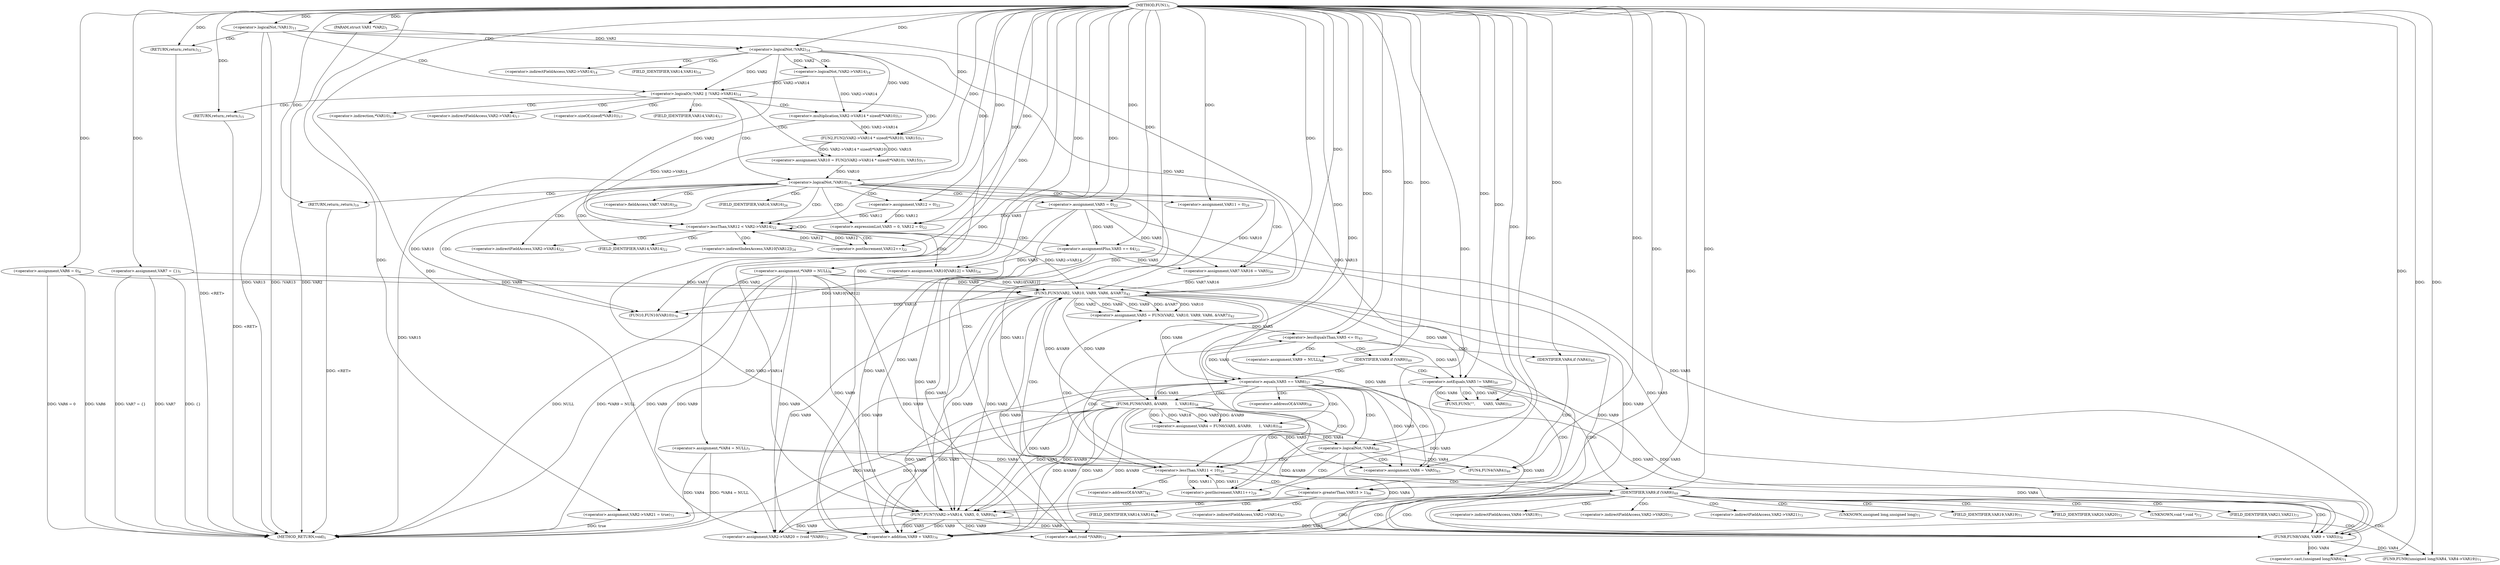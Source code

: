 digraph "FUN1" {  
"8" [label = <(METHOD,FUN1)<SUB>1</SUB>> ]
"203" [label = <(METHOD_RETURN,void)<SUB>1</SUB>> ]
"9" [label = <(PARAM,struct VAR1 *VAR2)<SUB>1</SUB>> ]
"12" [label = <(&lt;operator&gt;.assignment,*VAR4 = NULL)<SUB>3</SUB>> ]
"17" [label = <(&lt;operator&gt;.assignment,VAR6 = 0)<SUB>4</SUB>> ]
"21" [label = <(&lt;operator&gt;.assignment,VAR7 = {})<SUB>5</SUB>> ]
"25" [label = <(&lt;operator&gt;.assignment,*VAR9 = NULL)<SUB>6</SUB>> ]
"46" [label = <(&lt;operator&gt;.assignment,VAR10 = FUN2(VAR2-&gt;VAR14 * sizeof(*VAR10), VAR15))<SUB>17</SUB>> ]
"87" [label = <(&lt;operator&gt;.assignment,VAR7.VAR16 = VAR5)<SUB>26</SUB>> ]
"201" [label = <(FUN10,FUN10(VAR10))<SUB>76</SUB>> ]
"32" [label = <(&lt;operator&gt;.logicalNot,!VAR13)<SUB>11</SUB>> ]
"37" [label = <(&lt;operator&gt;.logicalOr,!VAR2 || !VAR2-&gt;VAR14)<SUB>14</SUB>> ]
"58" [label = <(&lt;operator&gt;.logicalNot,!VAR10)<SUB>18</SUB>> ]
"71" [label = <(&lt;operator&gt;.lessThan,VAR12 &lt; VAR2-&gt;VAR14)<SUB>22</SUB>> ]
"76" [label = <(&lt;operator&gt;.postIncrement,VAR12++)<SUB>22</SUB>> ]
"97" [label = <(&lt;operator&gt;.lessThan,VAR11 &lt; 10)<SUB>29</SUB>> ]
"100" [label = <(&lt;operator&gt;.postIncrement,VAR11++)<SUB>29</SUB>> ]
"162" [label = <(&lt;operator&gt;.greaterThan,VAR13 &gt; 1)<SUB>66</SUB>> ]
"174" [label = <(IDENTIFIER,VAR9,if (VAR9))<SUB>69</SUB>> ]
"35" [label = <(RETURN,return;,return;)<SUB>12</SUB>> ]
"45" [label = <(RETURN,return;,return;)<SUB>15</SUB>> ]
"48" [label = <(FUN2,FUN2(VAR2-&gt;VAR14 * sizeof(*VAR10), VAR15))<SUB>17</SUB>> ]
"61" [label = <(RETURN,return;,return;)<SUB>19</SUB>> ]
"64" [label = <(&lt;operator&gt;.expressionList,VAR5 = 0, VAR12 = 0)<SUB>22</SUB>> ]
"79" [label = <(&lt;operator&gt;.assignmentPlus,VAR5 += 64)<SUB>23</SUB>> ]
"82" [label = <(&lt;operator&gt;.assignment,VAR10[VAR12] = VAR5)<SUB>24</SUB>> ]
"94" [label = <(&lt;operator&gt;.assignment,VAR11 = 0)<SUB>29</SUB>> ]
"103" [label = <(&lt;operator&gt;.assignment,VAR5 = FUN3(VAR2, VAR10, VAR9, VAR6, &amp;VAR7))<SUB>42</SUB>> ]
"158" [label = <(&lt;operator&gt;.assignment,VAR6 = VAR5)<SUB>63</SUB>> ]
"166" [label = <(FUN7,FUN7(VAR2-&gt;VAR14, VAR5, 0, VAR9))<SUB>67</SUB>> ]
"176" [label = <(FUN8,FUN8(VAR4, VAR9 + VAR5))<SUB>70</SUB>> ]
"181" [label = <(FUN9,FUN9((unsigned long)VAR4, VAR4-&gt;VAR19))<SUB>71</SUB>> ]
"188" [label = <(&lt;operator&gt;.assignment,VAR2-&gt;VAR20 = (void *)VAR9)<SUB>72</SUB>> ]
"195" [label = <(&lt;operator&gt;.assignment,VAR2-&gt;VAR21 = true)<SUB>73</SUB>> ]
"38" [label = <(&lt;operator&gt;.logicalNot,!VAR2)<SUB>14</SUB>> ]
"40" [label = <(&lt;operator&gt;.logicalNot,!VAR2-&gt;VAR14)<SUB>14</SUB>> ]
"49" [label = <(&lt;operator&gt;.multiplication,VAR2-&gt;VAR14 * sizeof(*VAR10))<SUB>17</SUB>> ]
"113" [label = <(&lt;operator&gt;.lessEqualsThan,VAR5 &lt;= 0)<SUB>43</SUB>> ]
"127" [label = <(IDENTIFIER,VAR9,if (VAR9))<SUB>49</SUB>> ]
"141" [label = <(&lt;operator&gt;.equals,VAR5 == VAR6)<SUB>57</SUB>> ]
"65" [label = <(&lt;operator&gt;.assignment,VAR5 = 0)<SUB>22</SUB>> ]
"68" [label = <(&lt;operator&gt;.assignment,VAR12 = 0)<SUB>22</SUB>> ]
"105" [label = <(FUN3,FUN3(VAR2, VAR10, VAR9, VAR6, &amp;VAR7))<SUB>42</SUB>> ]
"117" [label = <(&lt;operator&gt;.assignment,VAR9 = NULL)<SUB>44</SUB>> ]
"145" [label = <(&lt;operator&gt;.assignment,VAR4 = FUN6(VAR5, &amp;VAR9,
						      1, VAR18))<SUB>58</SUB>> ]
"178" [label = <(&lt;operator&gt;.addition,VAR9 + VAR5)<SUB>70</SUB>> ]
"182" [label = <(&lt;operator&gt;.cast,(unsigned long)VAR4)<SUB>71</SUB>> ]
"192" [label = <(&lt;operator&gt;.cast,(void *)VAR9)<SUB>72</SUB>> ]
"121" [label = <(IDENTIFIER,VAR4,if (VAR4))<SUB>45</SUB>> ]
"130" [label = <(&lt;operator&gt;.notEquals,VAR5 != VAR6)<SUB>50</SUB>> ]
"154" [label = <(&lt;operator&gt;.logicalNot,!VAR4)<SUB>60</SUB>> ]
"123" [label = <(FUN4,FUN4(VAR4))<SUB>46</SUB>> ]
"134" [label = <(FUN5,FUN5(&quot;&quot;,
				       VAR5, VAR6))<SUB>51</SUB>> ]
"147" [label = <(FUN6,FUN6(VAR5, &amp;VAR9,
						      1, VAR18))<SUB>58</SUB>> ]
"88" [label = <(&lt;operator&gt;.fieldAccess,VAR7.VAR16)<SUB>26</SUB>> ]
"73" [label = <(&lt;operator&gt;.indirectFieldAccess,VAR2-&gt;VAR14)<SUB>22</SUB>> ]
"90" [label = <(FIELD_IDENTIFIER,VAR16,VAR16)<SUB>26</SUB>> ]
"41" [label = <(&lt;operator&gt;.indirectFieldAccess,VAR2-&gt;VAR14)<SUB>14</SUB>> ]
"50" [label = <(&lt;operator&gt;.indirectFieldAccess,VAR2-&gt;VAR14)<SUB>17</SUB>> ]
"53" [label = <(&lt;operator&gt;.sizeOf,sizeof(*VAR10))<SUB>17</SUB>> ]
"75" [label = <(FIELD_IDENTIFIER,VAR14,VAR14)<SUB>22</SUB>> ]
"83" [label = <(&lt;operator&gt;.indirectIndexAccess,VAR10[VAR12])<SUB>24</SUB>> ]
"167" [label = <(&lt;operator&gt;.indirectFieldAccess,VAR2-&gt;VAR14)<SUB>67</SUB>> ]
"185" [label = <(&lt;operator&gt;.indirectFieldAccess,VAR4-&gt;VAR19)<SUB>71</SUB>> ]
"189" [label = <(&lt;operator&gt;.indirectFieldAccess,VAR2-&gt;VAR20)<SUB>72</SUB>> ]
"196" [label = <(&lt;operator&gt;.indirectFieldAccess,VAR2-&gt;VAR21)<SUB>73</SUB>> ]
"43" [label = <(FIELD_IDENTIFIER,VAR14,VAR14)<SUB>14</SUB>> ]
"52" [label = <(FIELD_IDENTIFIER,VAR14,VAR14)<SUB>17</SUB>> ]
"54" [label = <(&lt;operator&gt;.indirection,*VAR10)<SUB>17</SUB>> ]
"110" [label = <(&lt;operator&gt;.addressOf,&amp;VAR7)<SUB>42</SUB>> ]
"169" [label = <(FIELD_IDENTIFIER,VAR14,VAR14)<SUB>67</SUB>> ]
"183" [label = <(UNKNOWN,unsigned long,unsigned long)<SUB>71</SUB>> ]
"187" [label = <(FIELD_IDENTIFIER,VAR19,VAR19)<SUB>71</SUB>> ]
"191" [label = <(FIELD_IDENTIFIER,VAR20,VAR20)<SUB>72</SUB>> ]
"193" [label = <(UNKNOWN,void *,void *)<SUB>72</SUB>> ]
"198" [label = <(FIELD_IDENTIFIER,VAR21,VAR21)<SUB>73</SUB>> ]
"149" [label = <(&lt;operator&gt;.addressOf,&amp;VAR9)<SUB>58</SUB>> ]
  "35" -> "203"  [ label = "DDG: &lt;RET&gt;"] 
  "45" -> "203"  [ label = "DDG: &lt;RET&gt;"] 
  "61" -> "203"  [ label = "DDG: &lt;RET&gt;"] 
  "9" -> "203"  [ label = "DDG: VAR2"] 
  "12" -> "203"  [ label = "DDG: VAR4"] 
  "12" -> "203"  [ label = "DDG: *VAR4 = NULL"] 
  "17" -> "203"  [ label = "DDG: VAR6"] 
  "17" -> "203"  [ label = "DDG: VAR6 = 0"] 
  "21" -> "203"  [ label = "DDG: VAR7"] 
  "21" -> "203"  [ label = "DDG: {}"] 
  "21" -> "203"  [ label = "DDG: VAR7 = {}"] 
  "25" -> "203"  [ label = "DDG: VAR9"] 
  "25" -> "203"  [ label = "DDG: NULL"] 
  "25" -> "203"  [ label = "DDG: *VAR9 = NULL"] 
  "32" -> "203"  [ label = "DDG: VAR13"] 
  "32" -> "203"  [ label = "DDG: !VAR13"] 
  "147" -> "203"  [ label = "DDG: VAR18"] 
  "195" -> "203"  [ label = "DDG: true"] 
  "48" -> "203"  [ label = "DDG: VAR15"] 
  "8" -> "9"  [ label = "DDG: "] 
  "8" -> "12"  [ label = "DDG: "] 
  "8" -> "17"  [ label = "DDG: "] 
  "8" -> "21"  [ label = "DDG: "] 
  "8" -> "25"  [ label = "DDG: "] 
  "48" -> "46"  [ label = "DDG: VAR2-&gt;VAR14 * sizeof(*VAR10)"] 
  "48" -> "46"  [ label = "DDG: VAR15"] 
  "65" -> "87"  [ label = "DDG: VAR5"] 
  "8" -> "87"  [ label = "DDG: "] 
  "79" -> "87"  [ label = "DDG: VAR5"] 
  "8" -> "174"  [ label = "DDG: "] 
  "58" -> "201"  [ label = "DDG: VAR10"] 
  "105" -> "201"  [ label = "DDG: VAR10"] 
  "82" -> "201"  [ label = "DDG: VAR10[VAR12]"] 
  "8" -> "201"  [ label = "DDG: "] 
  "8" -> "32"  [ label = "DDG: "] 
  "8" -> "35"  [ label = "DDG: "] 
  "38" -> "37"  [ label = "DDG: VAR2"] 
  "40" -> "37"  [ label = "DDG: VAR2-&gt;VAR14"] 
  "8" -> "45"  [ label = "DDG: "] 
  "49" -> "48"  [ label = "DDG: VAR2-&gt;VAR14"] 
  "8" -> "48"  [ label = "DDG: "] 
  "46" -> "58"  [ label = "DDG: VAR10"] 
  "8" -> "58"  [ label = "DDG: "] 
  "8" -> "61"  [ label = "DDG: "] 
  "68" -> "71"  [ label = "DDG: VAR12"] 
  "76" -> "71"  [ label = "DDG: VAR12"] 
  "8" -> "71"  [ label = "DDG: "] 
  "38" -> "71"  [ label = "DDG: VAR2"] 
  "49" -> "71"  [ label = "DDG: VAR2-&gt;VAR14"] 
  "71" -> "76"  [ label = "DDG: VAR12"] 
  "8" -> "76"  [ label = "DDG: "] 
  "8" -> "79"  [ label = "DDG: "] 
  "79" -> "82"  [ label = "DDG: VAR5"] 
  "8" -> "82"  [ label = "DDG: "] 
  "8" -> "94"  [ label = "DDG: "] 
  "94" -> "97"  [ label = "DDG: VAR11"] 
  "100" -> "97"  [ label = "DDG: VAR11"] 
  "8" -> "97"  [ label = "DDG: "] 
  "97" -> "100"  [ label = "DDG: VAR11"] 
  "8" -> "100"  [ label = "DDG: "] 
  "105" -> "103"  [ label = "DDG: VAR10"] 
  "105" -> "103"  [ label = "DDG: VAR2"] 
  "105" -> "103"  [ label = "DDG: VAR6"] 
  "105" -> "103"  [ label = "DDG: VAR9"] 
  "105" -> "103"  [ label = "DDG: &amp;VAR7"] 
  "141" -> "158"  [ label = "DDG: VAR5"] 
  "147" -> "158"  [ label = "DDG: VAR5"] 
  "8" -> "158"  [ label = "DDG: "] 
  "32" -> "162"  [ label = "DDG: VAR13"] 
  "8" -> "162"  [ label = "DDG: "] 
  "147" -> "188"  [ label = "DDG: &amp;VAR9"] 
  "8" -> "188"  [ label = "DDG: "] 
  "25" -> "188"  [ label = "DDG: VAR9"] 
  "105" -> "188"  [ label = "DDG: VAR9"] 
  "166" -> "188"  [ label = "DDG: VAR9"] 
  "8" -> "195"  [ label = "DDG: "] 
  "9" -> "38"  [ label = "DDG: VAR2"] 
  "8" -> "38"  [ label = "DDG: "] 
  "38" -> "40"  [ label = "DDG: VAR2"] 
  "38" -> "49"  [ label = "DDG: VAR2"] 
  "40" -> "49"  [ label = "DDG: VAR2-&gt;VAR14"] 
  "65" -> "64"  [ label = "DDG: VAR5"] 
  "8" -> "64"  [ label = "DDG: "] 
  "68" -> "64"  [ label = "DDG: VAR12"] 
  "65" -> "79"  [ label = "DDG: VAR5"] 
  "8" -> "127"  [ label = "DDG: "] 
  "38" -> "166"  [ label = "DDG: VAR2"] 
  "71" -> "166"  [ label = "DDG: VAR2-&gt;VAR14"] 
  "105" -> "166"  [ label = "DDG: VAR2"] 
  "130" -> "166"  [ label = "DDG: VAR5"] 
  "8" -> "166"  [ label = "DDG: "] 
  "65" -> "166"  [ label = "DDG: VAR5"] 
  "79" -> "166"  [ label = "DDG: VAR5"] 
  "141" -> "166"  [ label = "DDG: VAR5"] 
  "147" -> "166"  [ label = "DDG: VAR5"] 
  "25" -> "166"  [ label = "DDG: VAR9"] 
  "105" -> "166"  [ label = "DDG: VAR9"] 
  "147" -> "166"  [ label = "DDG: &amp;VAR9"] 
  "12" -> "176"  [ label = "DDG: VAR4"] 
  "154" -> "176"  [ label = "DDG: VAR4"] 
  "8" -> "176"  [ label = "DDG: "] 
  "25" -> "176"  [ label = "DDG: VAR9"] 
  "105" -> "176"  [ label = "DDG: VAR9"] 
  "147" -> "176"  [ label = "DDG: &amp;VAR9"] 
  "166" -> "176"  [ label = "DDG: VAR9"] 
  "130" -> "176"  [ label = "DDG: VAR5"] 
  "166" -> "176"  [ label = "DDG: VAR5"] 
  "65" -> "176"  [ label = "DDG: VAR5"] 
  "79" -> "176"  [ label = "DDG: VAR5"] 
  "141" -> "176"  [ label = "DDG: VAR5"] 
  "147" -> "176"  [ label = "DDG: VAR5"] 
  "176" -> "181"  [ label = "DDG: VAR4"] 
  "8" -> "181"  [ label = "DDG: "] 
  "8" -> "65"  [ label = "DDG: "] 
  "8" -> "68"  [ label = "DDG: "] 
  "38" -> "105"  [ label = "DDG: VAR2"] 
  "71" -> "105"  [ label = "DDG: VAR2-&gt;VAR14"] 
  "8" -> "105"  [ label = "DDG: "] 
  "58" -> "105"  [ label = "DDG: VAR10"] 
  "82" -> "105"  [ label = "DDG: VAR10[VAR12]"] 
  "25" -> "105"  [ label = "DDG: VAR9"] 
  "147" -> "105"  [ label = "DDG: &amp;VAR9"] 
  "17" -> "105"  [ label = "DDG: VAR6"] 
  "158" -> "105"  [ label = "DDG: VAR6"] 
  "21" -> "105"  [ label = "DDG: VAR7"] 
  "87" -> "105"  [ label = "DDG: VAR7.VAR16"] 
  "103" -> "113"  [ label = "DDG: VAR5"] 
  "8" -> "113"  [ label = "DDG: "] 
  "8" -> "117"  [ label = "DDG: "] 
  "113" -> "141"  [ label = "DDG: VAR5"] 
  "8" -> "141"  [ label = "DDG: "] 
  "105" -> "141"  [ label = "DDG: VAR6"] 
  "147" -> "145"  [ label = "DDG: VAR5"] 
  "147" -> "145"  [ label = "DDG: &amp;VAR9"] 
  "147" -> "145"  [ label = "DDG: 1"] 
  "147" -> "145"  [ label = "DDG: VAR18"] 
  "25" -> "178"  [ label = "DDG: VAR9"] 
  "105" -> "178"  [ label = "DDG: VAR9"] 
  "147" -> "178"  [ label = "DDG: &amp;VAR9"] 
  "166" -> "178"  [ label = "DDG: VAR9"] 
  "8" -> "178"  [ label = "DDG: "] 
  "130" -> "178"  [ label = "DDG: VAR5"] 
  "166" -> "178"  [ label = "DDG: VAR5"] 
  "65" -> "178"  [ label = "DDG: VAR5"] 
  "79" -> "178"  [ label = "DDG: VAR5"] 
  "141" -> "178"  [ label = "DDG: VAR5"] 
  "147" -> "178"  [ label = "DDG: VAR5"] 
  "176" -> "182"  [ label = "DDG: VAR4"] 
  "8" -> "182"  [ label = "DDG: "] 
  "147" -> "192"  [ label = "DDG: &amp;VAR9"] 
  "8" -> "192"  [ label = "DDG: "] 
  "25" -> "192"  [ label = "DDG: VAR9"] 
  "105" -> "192"  [ label = "DDG: VAR9"] 
  "166" -> "192"  [ label = "DDG: VAR9"] 
  "8" -> "121"  [ label = "DDG: "] 
  "113" -> "130"  [ label = "DDG: VAR5"] 
  "8" -> "130"  [ label = "DDG: "] 
  "105" -> "130"  [ label = "DDG: VAR6"] 
  "141" -> "147"  [ label = "DDG: VAR5"] 
  "8" -> "147"  [ label = "DDG: "] 
  "105" -> "147"  [ label = "DDG: VAR9"] 
  "145" -> "154"  [ label = "DDG: VAR4"] 
  "8" -> "154"  [ label = "DDG: "] 
  "12" -> "123"  [ label = "DDG: VAR4"] 
  "154" -> "123"  [ label = "DDG: VAR4"] 
  "8" -> "123"  [ label = "DDG: "] 
  "8" -> "134"  [ label = "DDG: "] 
  "130" -> "134"  [ label = "DDG: VAR5"] 
  "130" -> "134"  [ label = "DDG: VAR6"] 
  "32" -> "37"  [ label = "CDG: "] 
  "32" -> "38"  [ label = "CDG: "] 
  "32" -> "35"  [ label = "CDG: "] 
  "37" -> "52"  [ label = "CDG: "] 
  "37" -> "50"  [ label = "CDG: "] 
  "37" -> "54"  [ label = "CDG: "] 
  "37" -> "58"  [ label = "CDG: "] 
  "37" -> "48"  [ label = "CDG: "] 
  "37" -> "49"  [ label = "CDG: "] 
  "37" -> "46"  [ label = "CDG: "] 
  "37" -> "45"  [ label = "CDG: "] 
  "37" -> "53"  [ label = "CDG: "] 
  "58" -> "94"  [ label = "CDG: "] 
  "58" -> "68"  [ label = "CDG: "] 
  "58" -> "73"  [ label = "CDG: "] 
  "58" -> "64"  [ label = "CDG: "] 
  "58" -> "75"  [ label = "CDG: "] 
  "58" -> "87"  [ label = "CDG: "] 
  "58" -> "97"  [ label = "CDG: "] 
  "58" -> "90"  [ label = "CDG: "] 
  "58" -> "61"  [ label = "CDG: "] 
  "58" -> "88"  [ label = "CDG: "] 
  "58" -> "201"  [ label = "CDG: "] 
  "58" -> "65"  [ label = "CDG: "] 
  "58" -> "71"  [ label = "CDG: "] 
  "71" -> "73"  [ label = "CDG: "] 
  "71" -> "75"  [ label = "CDG: "] 
  "71" -> "76"  [ label = "CDG: "] 
  "71" -> "79"  [ label = "CDG: "] 
  "71" -> "82"  [ label = "CDG: "] 
  "71" -> "83"  [ label = "CDG: "] 
  "71" -> "71"  [ label = "CDG: "] 
  "97" -> "113"  [ label = "CDG: "] 
  "97" -> "103"  [ label = "CDG: "] 
  "97" -> "162"  [ label = "CDG: "] 
  "97" -> "174"  [ label = "CDG: "] 
  "97" -> "105"  [ label = "CDG: "] 
  "97" -> "110"  [ label = "CDG: "] 
  "162" -> "167"  [ label = "CDG: "] 
  "162" -> "169"  [ label = "CDG: "] 
  "162" -> "166"  [ label = "CDG: "] 
  "174" -> "188"  [ label = "CDG: "] 
  "174" -> "192"  [ label = "CDG: "] 
  "174" -> "178"  [ label = "CDG: "] 
  "174" -> "196"  [ label = "CDG: "] 
  "174" -> "185"  [ label = "CDG: "] 
  "174" -> "198"  [ label = "CDG: "] 
  "174" -> "189"  [ label = "CDG: "] 
  "174" -> "181"  [ label = "CDG: "] 
  "174" -> "191"  [ label = "CDG: "] 
  "174" -> "195"  [ label = "CDG: "] 
  "174" -> "187"  [ label = "CDG: "] 
  "174" -> "182"  [ label = "CDG: "] 
  "174" -> "183"  [ label = "CDG: "] 
  "174" -> "193"  [ label = "CDG: "] 
  "174" -> "176"  [ label = "CDG: "] 
  "38" -> "40"  [ label = "CDG: "] 
  "38" -> "43"  [ label = "CDG: "] 
  "38" -> "41"  [ label = "CDG: "] 
  "113" -> "121"  [ label = "CDG: "] 
  "113" -> "127"  [ label = "CDG: "] 
  "113" -> "117"  [ label = "CDG: "] 
  "127" -> "130"  [ label = "CDG: "] 
  "127" -> "141"  [ label = "CDG: "] 
  "141" -> "154"  [ label = "CDG: "] 
  "141" -> "145"  [ label = "CDG: "] 
  "141" -> "149"  [ label = "CDG: "] 
  "141" -> "97"  [ label = "CDG: "] 
  "141" -> "100"  [ label = "CDG: "] 
  "141" -> "158"  [ label = "CDG: "] 
  "141" -> "147"  [ label = "CDG: "] 
  "121" -> "123"  [ label = "CDG: "] 
  "130" -> "162"  [ label = "CDG: "] 
  "130" -> "134"  [ label = "CDG: "] 
  "130" -> "174"  [ label = "CDG: "] 
  "154" -> "97"  [ label = "CDG: "] 
  "154" -> "100"  [ label = "CDG: "] 
  "154" -> "158"  [ label = "CDG: "] 
}
